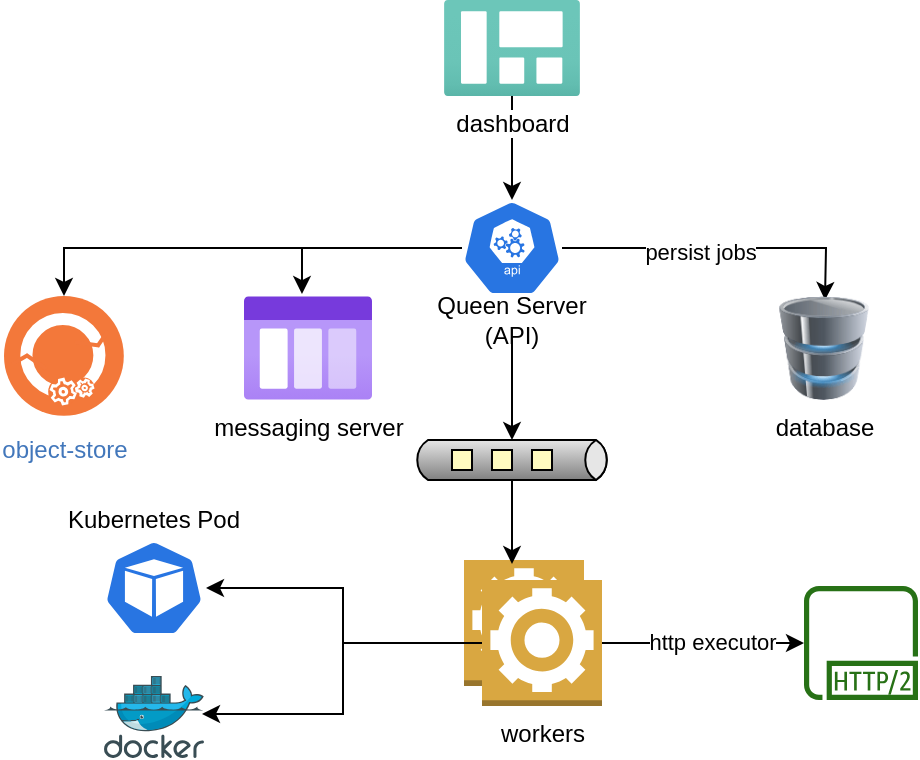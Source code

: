 <mxfile version="14.5.3" type="github" pages="2">
  <diagram id="7WC1H01EMD2wXhWHE69z" name="Page-1">
    <mxGraphModel dx="1021" dy="696" grid="1" gridSize="10" guides="1" tooltips="1" connect="1" arrows="1" fold="1" page="1" pageScale="1" pageWidth="850" pageHeight="1100" math="0" shadow="0">
      <root>
        <mxCell id="0" />
        <mxCell id="1" parent="0" />
        <mxCell id="jqf0XgQ-GhnJZj3z-5wr-4" style="edgeStyle=orthogonalEdgeStyle;rounded=0;orthogonalLoop=1;jettySize=auto;html=1;entryX=0.5;entryY=0;entryDx=0;entryDy=0;entryPerimeter=0;" edge="1" parent="1" source="jqf0XgQ-GhnJZj3z-5wr-1" target="jqf0XgQ-GhnJZj3z-5wr-2">
          <mxGeometry relative="1" as="geometry" />
        </mxCell>
        <mxCell id="jqf0XgQ-GhnJZj3z-5wr-1" value="dashboard" style="aspect=fixed;html=1;points=[];align=center;image;fontSize=12;image=img/lib/azure2/general/Dashboard.svg;" vertex="1" parent="1">
          <mxGeometry x="240" y="50" width="68" height="48" as="geometry" />
        </mxCell>
        <mxCell id="jqf0XgQ-GhnJZj3z-5wr-6" style="edgeStyle=orthogonalEdgeStyle;rounded=0;orthogonalLoop=1;jettySize=auto;html=1;entryX=0.5;entryY=0;entryDx=0;entryDy=0;" edge="1" parent="1" source="jqf0XgQ-GhnJZj3z-5wr-2">
          <mxGeometry relative="1" as="geometry">
            <mxPoint x="430.5" y="200" as="targetPoint" />
          </mxGeometry>
        </mxCell>
        <mxCell id="jqf0XgQ-GhnJZj3z-5wr-7" value="persist jobs" style="edgeLabel;html=1;align=center;verticalAlign=middle;resizable=0;points=[];" vertex="1" connectable="0" parent="jqf0XgQ-GhnJZj3z-5wr-6">
          <mxGeometry x="-0.124" y="-2" relative="1" as="geometry">
            <mxPoint as="offset" />
          </mxGeometry>
        </mxCell>
        <mxCell id="jqf0XgQ-GhnJZj3z-5wr-14" style="edgeStyle=orthogonalEdgeStyle;rounded=0;orthogonalLoop=1;jettySize=auto;html=1;entryX=0.453;entryY=-0.019;entryDx=0;entryDy=0;entryPerimeter=0;" edge="1" parent="1" source="jqf0XgQ-GhnJZj3z-5wr-2" target="jqf0XgQ-GhnJZj3z-5wr-13">
          <mxGeometry relative="1" as="geometry" />
        </mxCell>
        <mxCell id="7nlgalVnB6iIT5xX1ouN-2" style="edgeStyle=orthogonalEdgeStyle;rounded=0;orthogonalLoop=1;jettySize=auto;html=1;entryX=0.5;entryY=0;entryDx=0;entryDy=0;" edge="1" parent="1" source="jqf0XgQ-GhnJZj3z-5wr-2" target="7nlgalVnB6iIT5xX1ouN-1">
          <mxGeometry relative="1" as="geometry" />
        </mxCell>
        <mxCell id="jqf0XgQ-GhnJZj3z-5wr-2" value="" style="html=1;dashed=0;whitespace=wrap;fillColor=#2875E2;strokeColor=#ffffff;points=[[0.005,0.63,0],[0.1,0.2,0],[0.9,0.2,0],[0.5,0,0],[0.995,0.63,0],[0.72,0.99,0],[0.5,1,0],[0.28,0.99,0]];shape=mxgraph.kubernetes.icon;prIcon=api" vertex="1" parent="1">
          <mxGeometry x="249" y="150" width="50" height="48" as="geometry" />
        </mxCell>
        <mxCell id="F6WWDhhCMoInZN_LFK9o-5" style="edgeStyle=orthogonalEdgeStyle;rounded=0;orthogonalLoop=1;jettySize=auto;html=1;entryX=0;entryY=0;entryDx=50;entryDy=0;entryPerimeter=0;" edge="1" parent="1" source="jqf0XgQ-GhnJZj3z-5wr-3" target="F6WWDhhCMoInZN_LFK9o-2">
          <mxGeometry relative="1" as="geometry" />
        </mxCell>
        <mxCell id="jqf0XgQ-GhnJZj3z-5wr-3" value="Queen Server&lt;br&gt; (API)" style="text;html=1;strokeColor=none;fillColor=none;align=center;verticalAlign=middle;whiteSpace=wrap;rounded=0;" vertex="1" parent="1">
          <mxGeometry x="229" y="200" width="90" height="20" as="geometry" />
        </mxCell>
        <mxCell id="jqf0XgQ-GhnJZj3z-5wr-9" value="database" style="image;html=1;image=img/lib/clip_art/computers/Database_128x128.png" vertex="1" parent="1">
          <mxGeometry x="400" y="198" width="60" height="52" as="geometry" />
        </mxCell>
        <mxCell id="jqf0XgQ-GhnJZj3z-5wr-13" value="messaging server" style="aspect=fixed;html=1;points=[];align=center;image;fontSize=12;image=img/lib/azure2/general/Storage_Queue.svg;" vertex="1" parent="1">
          <mxGeometry x="140" y="198" width="64" height="52" as="geometry" />
        </mxCell>
        <mxCell id="F6WWDhhCMoInZN_LFK9o-1" value="" style="outlineConnect=0;dashed=0;verticalLabelPosition=bottom;verticalAlign=top;align=center;html=1;shape=mxgraph.aws3.worker;fillColor=#D9A741;gradientColor=none;" vertex="1" parent="1">
          <mxGeometry x="250" y="330" width="60" height="63" as="geometry" />
        </mxCell>
        <mxCell id="F6WWDhhCMoInZN_LFK9o-6" style="edgeStyle=orthogonalEdgeStyle;rounded=0;orthogonalLoop=1;jettySize=auto;html=1;entryX=0.4;entryY=0.032;entryDx=0;entryDy=0;entryPerimeter=0;" edge="1" parent="1" source="F6WWDhhCMoInZN_LFK9o-2" target="F6WWDhhCMoInZN_LFK9o-1">
          <mxGeometry relative="1" as="geometry" />
        </mxCell>
        <mxCell id="F6WWDhhCMoInZN_LFK9o-2" value="" style="strokeWidth=1;outlineConnect=0;dashed=0;align=center;html=1;fontSize=8;shape=mxgraph.eip.dataChannel;verticalLabelPosition=bottom;labelBackgroundColor=#ffffff;verticalAlign=top;" vertex="1" parent="1">
          <mxGeometry x="224" y="270" width="100" height="20" as="geometry" />
        </mxCell>
        <mxCell id="F6WWDhhCMoInZN_LFK9o-9" style="edgeStyle=orthogonalEdgeStyle;rounded=0;orthogonalLoop=1;jettySize=auto;html=1;entryX=1.02;entryY=0.5;entryDx=0;entryDy=0;entryPerimeter=0;" edge="1" parent="1" source="F6WWDhhCMoInZN_LFK9o-4" target="F6WWDhhCMoInZN_LFK9o-8">
          <mxGeometry relative="1" as="geometry" />
        </mxCell>
        <mxCell id="F6WWDhhCMoInZN_LFK9o-11" style="edgeStyle=orthogonalEdgeStyle;rounded=0;orthogonalLoop=1;jettySize=auto;html=1;entryX=0.98;entryY=0.463;entryDx=0;entryDy=0;entryPerimeter=0;" edge="1" parent="1" source="F6WWDhhCMoInZN_LFK9o-4" target="F6WWDhhCMoInZN_LFK9o-7">
          <mxGeometry relative="1" as="geometry" />
        </mxCell>
        <mxCell id="F6WWDhhCMoInZN_LFK9o-15" style="edgeStyle=orthogonalEdgeStyle;rounded=0;orthogonalLoop=1;jettySize=auto;html=1;" edge="1" parent="1" source="F6WWDhhCMoInZN_LFK9o-4" target="F6WWDhhCMoInZN_LFK9o-14">
          <mxGeometry relative="1" as="geometry" />
        </mxCell>
        <mxCell id="F6WWDhhCMoInZN_LFK9o-16" value="http executor" style="edgeLabel;html=1;align=center;verticalAlign=middle;resizable=0;points=[];" vertex="1" connectable="0" parent="F6WWDhhCMoInZN_LFK9o-15">
          <mxGeometry x="0.088" y="1" relative="1" as="geometry">
            <mxPoint as="offset" />
          </mxGeometry>
        </mxCell>
        <mxCell id="F6WWDhhCMoInZN_LFK9o-4" value="workers" style="outlineConnect=0;dashed=0;verticalLabelPosition=bottom;verticalAlign=top;align=center;html=1;shape=mxgraph.aws3.worker;fillColor=#D9A741;gradientColor=none;" vertex="1" parent="1">
          <mxGeometry x="259" y="340" width="60" height="63" as="geometry" />
        </mxCell>
        <mxCell id="F6WWDhhCMoInZN_LFK9o-7" value="" style="aspect=fixed;html=1;points=[];align=center;image;fontSize=12;image=img/lib/mscae/Docker.svg;" vertex="1" parent="1">
          <mxGeometry x="70" y="388" width="50" height="41" as="geometry" />
        </mxCell>
        <mxCell id="F6WWDhhCMoInZN_LFK9o-8" value="" style="html=1;dashed=0;whitespace=wrap;fillColor=#2875E2;strokeColor=#ffffff;points=[[0.005,0.63,0],[0.1,0.2,0],[0.9,0.2,0],[0.5,0,0],[0.995,0.63,0],[0.72,0.99,0],[0.5,1,0],[0.28,0.99,0]];shape=mxgraph.kubernetes.icon;prIcon=pod" vertex="1" parent="1">
          <mxGeometry x="70" y="320" width="50" height="48" as="geometry" />
        </mxCell>
        <mxCell id="F6WWDhhCMoInZN_LFK9o-12" value="Kubernetes Pod" style="text;html=1;strokeColor=none;fillColor=none;align=center;verticalAlign=middle;whiteSpace=wrap;rounded=0;" vertex="1" parent="1">
          <mxGeometry x="40" y="300" width="110" height="20" as="geometry" />
        </mxCell>
        <mxCell id="F6WWDhhCMoInZN_LFK9o-14" value="" style="outlineConnect=0;fontColor=#232F3E;gradientColor=none;fillColor=#277116;strokeColor=none;dashed=0;verticalLabelPosition=bottom;verticalAlign=top;align=center;html=1;fontSize=12;fontStyle=0;aspect=fixed;pointerEvents=1;shape=mxgraph.aws4.http2_protocol;" vertex="1" parent="1">
          <mxGeometry x="420" y="343" width="57" height="57" as="geometry" />
        </mxCell>
        <mxCell id="7nlgalVnB6iIT5xX1ouN-1" value="object-store" style="aspect=fixed;perimeter=ellipsePerimeter;html=1;align=center;shadow=0;dashed=0;fontColor=#4277BB;labelBackgroundColor=#ffffff;fontSize=12;spacingTop=3;image;image=img/lib/ibm/devops/artifact_management.svg;" vertex="1" parent="1">
          <mxGeometry x="20" y="198" width="60" height="60" as="geometry" />
        </mxCell>
      </root>
    </mxGraphModel>
  </diagram>
  <diagram id="dKqwYnlvSOG7x6nrOfSr" name="Page-2">
    <mxGraphModel dx="1021" dy="696" grid="1" gridSize="10" guides="1" tooltips="1" connect="1" arrows="1" fold="1" page="1" pageScale="1" pageWidth="850" pageHeight="1100" math="0" shadow="0">
      <root>
        <mxCell id="5eIUbQXEE4B5QL4xGmfs-0" />
        <mxCell id="5eIUbQXEE4B5QL4xGmfs-1" parent="5eIUbQXEE4B5QL4xGmfs-0" />
        <mxCell id="N5RA7qEintvNP8hqb_vg-11" style="edgeStyle=orthogonalEdgeStyle;rounded=0;orthogonalLoop=1;jettySize=auto;html=1;entryX=1;entryY=0.5;entryDx=0;entryDy=0;" edge="1" parent="5eIUbQXEE4B5QL4xGmfs-1" target="N5RA7qEintvNP8hqb_vg-16">
          <mxGeometry relative="1" as="geometry">
            <mxPoint x="280" y="70" as="sourcePoint" />
          </mxGeometry>
        </mxCell>
        <mxCell id="ILpvyiX-XjAE5GRcZrV8-3" style="edgeStyle=orthogonalEdgeStyle;rounded=0;orthogonalLoop=1;jettySize=auto;html=1;" edge="1" parent="5eIUbQXEE4B5QL4xGmfs-1" source="N5RA7qEintvNP8hqb_vg-14" target="ILpvyiX-XjAE5GRcZrV8-0">
          <mxGeometry relative="1" as="geometry" />
        </mxCell>
        <mxCell id="Mam_sa4TqZ4yugGMK-YZ-6" style="edgeStyle=orthogonalEdgeStyle;rounded=0;orthogonalLoop=1;jettySize=auto;html=1;entryX=0.08;entryY=0.5;entryDx=0;entryDy=0;entryPerimeter=0;" edge="1" parent="5eIUbQXEE4B5QL4xGmfs-1" source="N5RA7qEintvNP8hqb_vg-14" target="Mam_sa4TqZ4yugGMK-YZ-5">
          <mxGeometry relative="1" as="geometry" />
        </mxCell>
        <mxCell id="Mam_sa4TqZ4yugGMK-YZ-8" style="edgeStyle=orthogonalEdgeStyle;rounded=0;orthogonalLoop=1;jettySize=auto;html=1;entryX=0;entryY=0.5;entryDx=0;entryDy=0;entryPerimeter=0;" edge="1" parent="5eIUbQXEE4B5QL4xGmfs-1" source="N5RA7qEintvNP8hqb_vg-14" target="Mam_sa4TqZ4yugGMK-YZ-7">
          <mxGeometry relative="1" as="geometry" />
        </mxCell>
        <mxCell id="N5RA7qEintvNP8hqb_vg-14" value="Job&#xa;Scheduler" style="shape=module;align=left;spacingLeft=20;align=center;verticalAlign=top;" vertex="1" parent="5eIUbQXEE4B5QL4xGmfs-1">
          <mxGeometry x="375" y="45" width="100" height="50" as="geometry" />
        </mxCell>
        <mxCell id="N5RA7qEintvNP8hqb_vg-15" style="edgeStyle=orthogonalEdgeStyle;rounded=0;orthogonalLoop=1;jettySize=auto;html=1;entryX=0.5;entryY=0;entryDx=0;entryDy=0;" edge="1" parent="5eIUbQXEE4B5QL4xGmfs-1" source="N5RA7qEintvNP8hqb_vg-16" target="N5RA7qEintvNP8hqb_vg-18">
          <mxGeometry relative="1" as="geometry" />
        </mxCell>
        <mxCell id="N5RA7qEintvNP8hqb_vg-16" value="Job &#xa;Launcher" style="shape=module;align=left;spacingLeft=20;align=center;verticalAlign=top;" vertex="1" parent="5eIUbQXEE4B5QL4xGmfs-1">
          <mxGeometry x="140" y="45" width="100" height="50" as="geometry" />
        </mxCell>
        <mxCell id="N5RA7qEintvNP8hqb_vg-17" style="edgeStyle=orthogonalEdgeStyle;rounded=0;orthogonalLoop=1;jettySize=auto;html=1;entryX=0;entryY=0.5;entryDx=0;entryDy=0;entryPerimeter=0;" edge="1" parent="5eIUbQXEE4B5QL4xGmfs-1" source="N5RA7qEintvNP8hqb_vg-18" target="N5RA7qEintvNP8hqb_vg-19">
          <mxGeometry relative="1" as="geometry" />
        </mxCell>
        <mxCell id="ILpvyiX-XjAE5GRcZrV8-27" style="edgeStyle=orthogonalEdgeStyle;rounded=0;orthogonalLoop=1;jettySize=auto;html=1;" edge="1" parent="5eIUbQXEE4B5QL4xGmfs-1" source="N5RA7qEintvNP8hqb_vg-18" target="ILpvyiX-XjAE5GRcZrV8-26">
          <mxGeometry relative="1" as="geometry" />
        </mxCell>
        <mxCell id="N5RA7qEintvNP8hqb_vg-18" value="Job &#xa;Supervisor" style="shape=module;align=left;spacingLeft=20;align=center;verticalAlign=top;" vertex="1" parent="5eIUbQXEE4B5QL4xGmfs-1">
          <mxGeometry x="140" y="148.5" width="100" height="50" as="geometry" />
        </mxCell>
        <mxCell id="ILpvyiX-XjAE5GRcZrV8-7" style="edgeStyle=orthogonalEdgeStyle;rounded=0;orthogonalLoop=1;jettySize=auto;html=1;" edge="1" parent="5eIUbQXEE4B5QL4xGmfs-1" source="N5RA7qEintvNP8hqb_vg-19" target="ILpvyiX-XjAE5GRcZrV8-4">
          <mxGeometry relative="1" as="geometry" />
        </mxCell>
        <mxCell id="N5RA7qEintvNP8hqb_vg-19" value="Task&#xa;Supervisor" style="shape=module;align=left;spacingLeft=20;align=center;verticalAlign=top;" vertex="1" parent="5eIUbQXEE4B5QL4xGmfs-1">
          <mxGeometry x="280" y="148.5" width="100" height="50" as="geometry" />
        </mxCell>
        <mxCell id="ILpvyiX-XjAE5GRcZrV8-0" value="Job queue" style="outlineConnect=0;fontColor=#232F3E;gradientColor=none;strokeColor=#232F3E;fillColor=#ffffff;dashed=0;verticalLabelPosition=bottom;verticalAlign=top;align=center;html=1;fontSize=12;fontStyle=0;aspect=fixed;shape=mxgraph.aws4.resourceIcon;resIcon=mxgraph.aws4.queue;" vertex="1" parent="5eIUbQXEE4B5QL4xGmfs-1">
          <mxGeometry x="280" y="40" width="60" height="60" as="geometry" />
        </mxCell>
        <mxCell id="ILpvyiX-XjAE5GRcZrV8-9" style="edgeStyle=orthogonalEdgeStyle;rounded=0;orthogonalLoop=1;jettySize=auto;html=1;entryX=0.5;entryY=0;entryDx=0;entryDy=0;" edge="1" parent="5eIUbQXEE4B5QL4xGmfs-1" source="ILpvyiX-XjAE5GRcZrV8-4" target="ILpvyiX-XjAE5GRcZrV8-8">
          <mxGeometry relative="1" as="geometry" />
        </mxCell>
        <mxCell id="ILpvyiX-XjAE5GRcZrV8-4" value="Task queue" style="outlineConnect=0;fontColor=#232F3E;gradientColor=none;strokeColor=#232F3E;fillColor=#ffffff;dashed=0;verticalLabelPosition=bottom;verticalAlign=top;align=center;html=1;fontSize=12;fontStyle=0;aspect=fixed;shape=mxgraph.aws4.resourceIcon;resIcon=mxgraph.aws4.queue;" vertex="1" parent="5eIUbQXEE4B5QL4xGmfs-1">
          <mxGeometry x="435" y="143.5" width="60" height="60" as="geometry" />
        </mxCell>
        <mxCell id="ILpvyiX-XjAE5GRcZrV8-12" style="edgeStyle=orthogonalEdgeStyle;rounded=0;orthogonalLoop=1;jettySize=auto;html=1;entryX=0.5;entryY=0;entryDx=0;entryDy=0;" edge="1" parent="5eIUbQXEE4B5QL4xGmfs-1" source="ILpvyiX-XjAE5GRcZrV8-8" target="ILpvyiX-XjAE5GRcZrV8-10">
          <mxGeometry relative="1" as="geometry" />
        </mxCell>
        <mxCell id="ILpvyiX-XjAE5GRcZrV8-14" style="edgeStyle=orthogonalEdgeStyle;rounded=0;orthogonalLoop=1;jettySize=auto;html=1;" edge="1" parent="5eIUbQXEE4B5QL4xGmfs-1" source="ILpvyiX-XjAE5GRcZrV8-8" target="ILpvyiX-XjAE5GRcZrV8-13">
          <mxGeometry relative="1" as="geometry" />
        </mxCell>
        <mxCell id="ILpvyiX-XjAE5GRcZrV8-8" value="Worker" style="shape=module;align=left;spacingLeft=20;align=center;verticalAlign=top;" vertex="1" parent="5eIUbQXEE4B5QL4xGmfs-1">
          <mxGeometry x="415" y="258.5" width="100" height="50" as="geometry" />
        </mxCell>
        <mxCell id="ILpvyiX-XjAE5GRcZrV8-23" style="edgeStyle=orthogonalEdgeStyle;rounded=0;orthogonalLoop=1;jettySize=auto;html=1;entryX=0;entryY=0;entryDx=55;entryDy=14;entryPerimeter=0;" edge="1" parent="5eIUbQXEE4B5QL4xGmfs-1" source="ILpvyiX-XjAE5GRcZrV8-10" target="ILpvyiX-XjAE5GRcZrV8-19">
          <mxGeometry relative="1" as="geometry" />
        </mxCell>
        <mxCell id="ILpvyiX-XjAE5GRcZrV8-24" style="edgeStyle=orthogonalEdgeStyle;rounded=0;orthogonalLoop=1;jettySize=auto;html=1;entryX=0.429;entryY=-0.02;entryDx=0;entryDy=0;entryPerimeter=0;" edge="1" parent="5eIUbQXEE4B5QL4xGmfs-1" source="ILpvyiX-XjAE5GRcZrV8-10" target="ILpvyiX-XjAE5GRcZrV8-20">
          <mxGeometry relative="1" as="geometry" />
        </mxCell>
        <mxCell id="ILpvyiX-XjAE5GRcZrV8-25" style="edgeStyle=orthogonalEdgeStyle;rounded=0;orthogonalLoop=1;jettySize=auto;html=1;entryX=0;entryY=0;entryDx=40;entryDy=0;entryPerimeter=0;" edge="1" parent="5eIUbQXEE4B5QL4xGmfs-1" source="ILpvyiX-XjAE5GRcZrV8-10" target="ILpvyiX-XjAE5GRcZrV8-21">
          <mxGeometry relative="1" as="geometry" />
        </mxCell>
        <mxCell id="Mam_sa4TqZ4yugGMK-YZ-1" style="edgeStyle=orthogonalEdgeStyle;rounded=0;orthogonalLoop=1;jettySize=auto;html=1;" edge="1" parent="5eIUbQXEE4B5QL4xGmfs-1" source="ILpvyiX-XjAE5GRcZrV8-10">
          <mxGeometry relative="1" as="geometry">
            <mxPoint x="160" y="420" as="targetPoint" />
          </mxGeometry>
        </mxCell>
        <mxCell id="Mam_sa4TqZ4yugGMK-YZ-2" style="edgeStyle=orthogonalEdgeStyle;rounded=0;orthogonalLoop=1;jettySize=auto;html=1;entryX=0.5;entryY=1;entryDx=0;entryDy=0;" edge="1" parent="5eIUbQXEE4B5QL4xGmfs-1" source="ILpvyiX-XjAE5GRcZrV8-10" target="Mam_sa4TqZ4yugGMK-YZ-0">
          <mxGeometry relative="1" as="geometry" />
        </mxCell>
        <mxCell id="ILpvyiX-XjAE5GRcZrV8-10" value="Executor" style="shape=module;align=left;spacingLeft=20;align=center;verticalAlign=top;" vertex="1" parent="5eIUbQXEE4B5QL4xGmfs-1">
          <mxGeometry x="415" y="350" width="100" height="50" as="geometry" />
        </mxCell>
        <mxCell id="ILpvyiX-XjAE5GRcZrV8-15" style="edgeStyle=orthogonalEdgeStyle;rounded=0;orthogonalLoop=1;jettySize=auto;html=1;entryX=0.5;entryY=1;entryDx=0;entryDy=0;" edge="1" parent="5eIUbQXEE4B5QL4xGmfs-1" source="ILpvyiX-XjAE5GRcZrV8-13" target="N5RA7qEintvNP8hqb_vg-19">
          <mxGeometry relative="1" as="geometry" />
        </mxCell>
        <mxCell id="ILpvyiX-XjAE5GRcZrV8-13" value="Response queue" style="outlineConnect=0;fontColor=#232F3E;gradientColor=none;strokeColor=#232F3E;fillColor=#ffffff;dashed=0;verticalLabelPosition=bottom;verticalAlign=top;align=center;html=1;fontSize=12;fontStyle=0;aspect=fixed;shape=mxgraph.aws4.resourceIcon;resIcon=mxgraph.aws4.queue;" vertex="1" parent="5eIUbQXEE4B5QL4xGmfs-1">
          <mxGeometry x="300" y="253.5" width="60" height="60" as="geometry" />
        </mxCell>
        <mxCell id="ILpvyiX-XjAE5GRcZrV8-18" value="kubernetes" style="shape=folder;fontStyle=1;spacingTop=10;tabWidth=40;tabHeight=14;tabPosition=left;html=1;" vertex="1" parent="5eIUbQXEE4B5QL4xGmfs-1">
          <mxGeometry x="130" y="430" width="70" height="50" as="geometry" />
        </mxCell>
        <mxCell id="ILpvyiX-XjAE5GRcZrV8-19" value="docker" style="shape=folder;fontStyle=1;spacingTop=10;tabWidth=40;tabHeight=14;tabPosition=left;html=1;" vertex="1" parent="5eIUbQXEE4B5QL4xGmfs-1">
          <mxGeometry x="237" y="430" width="70" height="50" as="geometry" />
        </mxCell>
        <mxCell id="ILpvyiX-XjAE5GRcZrV8-20" value="shell" style="shape=folder;fontStyle=1;spacingTop=10;tabWidth=40;tabHeight=14;tabPosition=left;html=1;" vertex="1" parent="5eIUbQXEE4B5QL4xGmfs-1">
          <mxGeometry x="332" y="430" width="70" height="50" as="geometry" />
        </mxCell>
        <mxCell id="ILpvyiX-XjAE5GRcZrV8-21" value="http" style="shape=folder;fontStyle=1;spacingTop=10;tabWidth=40;tabHeight=14;tabPosition=left;html=1;" vertex="1" parent="5eIUbQXEE4B5QL4xGmfs-1">
          <mxGeometry x="425" y="430" width="70" height="50" as="geometry" />
        </mxCell>
        <mxCell id="ILpvyiX-XjAE5GRcZrV8-26" value="Job/Task lifecycle" style="outlineConnect=0;fontColor=#232F3E;gradientColor=none;strokeColor=#232F3E;fillColor=#ffffff;dashed=0;verticalLabelPosition=bottom;verticalAlign=top;align=center;html=1;fontSize=12;fontStyle=0;aspect=fixed;shape=mxgraph.aws4.resourceIcon;resIcon=mxgraph.aws4.queue;" vertex="1" parent="5eIUbQXEE4B5QL4xGmfs-1">
          <mxGeometry x="30" y="143.5" width="60" height="60" as="geometry" />
        </mxCell>
        <mxCell id="Mam_sa4TqZ4yugGMK-YZ-0" value="Artifacts&#xa;Service" style="shape=module;align=left;spacingLeft=20;align=center;verticalAlign=top;" vertex="1" parent="5eIUbQXEE4B5QL4xGmfs-1">
          <mxGeometry x="150" y="258.5" width="100" height="50" as="geometry" />
        </mxCell>
        <mxCell id="Mam_sa4TqZ4yugGMK-YZ-4" style="edgeStyle=orthogonalEdgeStyle;rounded=0;orthogonalLoop=1;jettySize=auto;html=1;entryX=0.667;entryY=0.242;entryDx=0;entryDy=0;entryPerimeter=0;" edge="1" parent="5eIUbQXEE4B5QL4xGmfs-1" source="Mam_sa4TqZ4yugGMK-YZ-3" target="ILpvyiX-XjAE5GRcZrV8-26">
          <mxGeometry relative="1" as="geometry" />
        </mxCell>
        <mxCell id="Mam_sa4TqZ4yugGMK-YZ-3" value="Events&#xa;Gateway" style="shape=module;align=left;spacingLeft=20;align=center;verticalAlign=top;" vertex="1" parent="5eIUbQXEE4B5QL4xGmfs-1">
          <mxGeometry x="20" y="45" width="100" height="50" as="geometry" />
        </mxCell>
        <mxCell id="Mam_sa4TqZ4yugGMK-YZ-5" value="Resource&#xa;Manager" style="shape=module;align=left;spacingLeft=20;align=center;verticalAlign=top;" vertex="1" parent="5eIUbQXEE4B5QL4xGmfs-1">
          <mxGeometry x="508" y="45" width="100" height="50" as="geometry" />
        </mxCell>
        <mxCell id="Mam_sa4TqZ4yugGMK-YZ-7" value="database" style="shape=cylinder3;whiteSpace=wrap;html=1;boundedLbl=1;backgroundOutline=1;size=15;" vertex="1" parent="5eIUbQXEE4B5QL4xGmfs-1">
          <mxGeometry x="530" y="120" width="60" height="70" as="geometry" />
        </mxCell>
      </root>
    </mxGraphModel>
  </diagram>
</mxfile>
